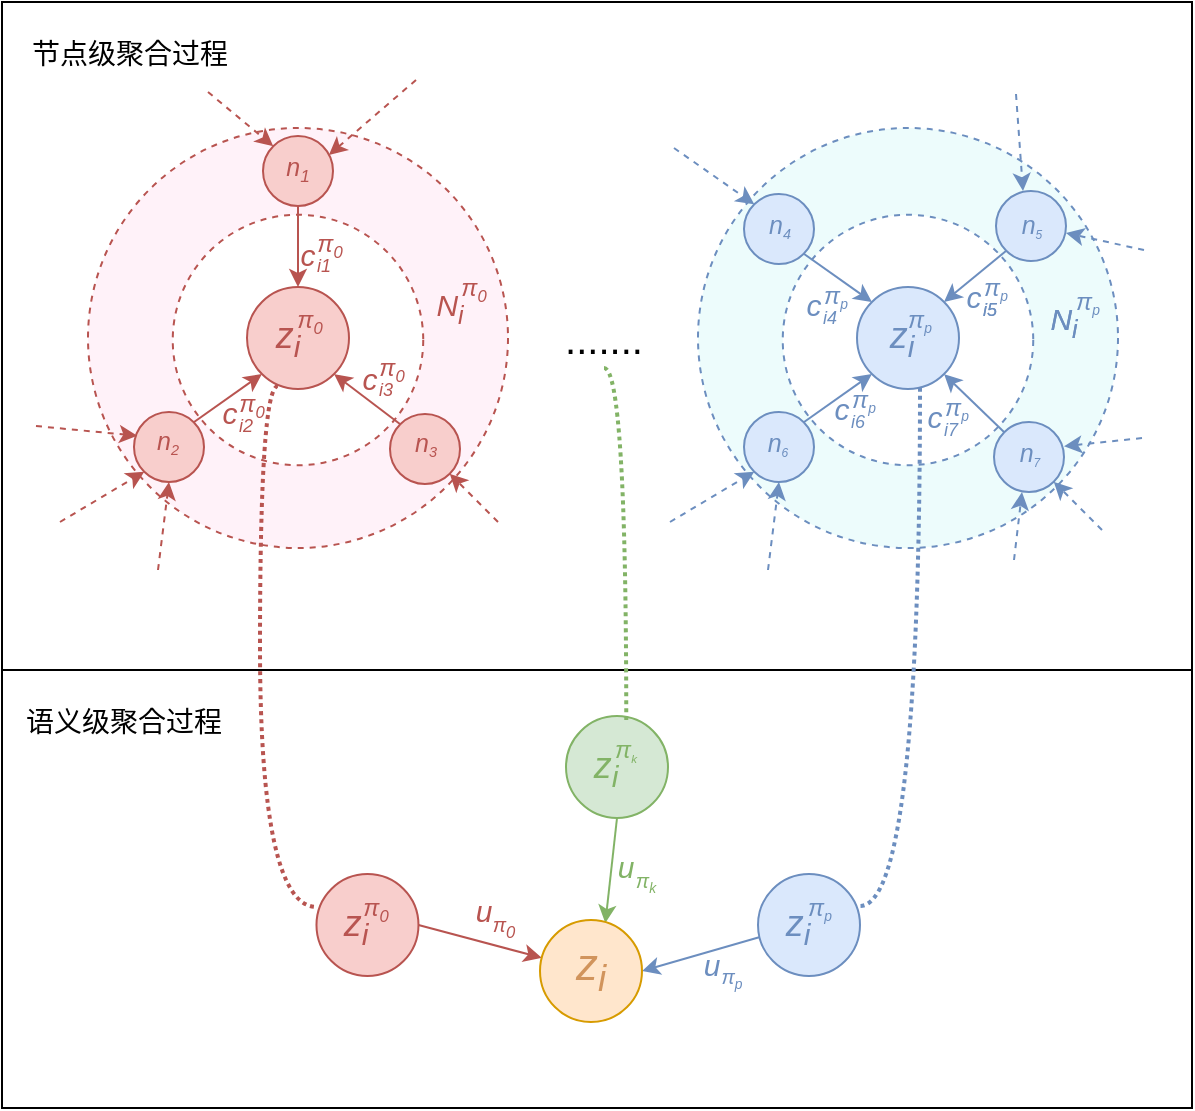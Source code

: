 <mxfile version="24.2.0" type="github">
  <diagram name="第 1 页" id="ZFMwlMnkT6BJbhxD0OrJ">
    <mxGraphModel dx="1607" dy="1170" grid="0" gridSize="10" guides="1" tooltips="1" connect="1" arrows="1" fold="1" page="0" pageScale="1" pageWidth="827" pageHeight="1169" math="0" shadow="0">
      <root>
        <mxCell id="0" />
        <mxCell id="1" parent="0" />
        <mxCell id="v2pT84SNERbI_CuilRTn-110" value="" style="rounded=0;whiteSpace=wrap;html=1;" vertex="1" parent="1">
          <mxGeometry x="-45" y="139" width="595" height="220" as="geometry" />
        </mxCell>
        <mxCell id="v2pT84SNERbI_CuilRTn-108" value="" style="rounded=0;whiteSpace=wrap;html=1;" vertex="1" parent="1">
          <mxGeometry x="-45" y="-194" width="595" height="334" as="geometry" />
        </mxCell>
        <mxCell id="v2pT84SNERbI_CuilRTn-28" value="" style="ellipse;whiteSpace=wrap;html=1;aspect=fixed;strokeColor=#b85450;dashed=1;fillColor=#FFF2F9;" vertex="1" parent="1">
          <mxGeometry x="-2" y="-131" width="210" height="210" as="geometry" />
        </mxCell>
        <mxCell id="v2pT84SNERbI_CuilRTn-29" value="" style="ellipse;whiteSpace=wrap;html=1;aspect=fixed;dashed=1;strokeColor=#B85450;" vertex="1" parent="1">
          <mxGeometry x="40.37" y="-87.62" width="125.25" height="125.25" as="geometry" />
        </mxCell>
        <mxCell id="v2pT84SNERbI_CuilRTn-6" value="" style="ellipse;whiteSpace=wrap;html=1;aspect=fixed;fillColor=#f8cecc;strokeColor=#b85450;" vertex="1" parent="1">
          <mxGeometry x="77.5" y="-51.5" width="51" height="51" as="geometry" />
        </mxCell>
        <mxCell id="v2pT84SNERbI_CuilRTn-4" value="&lt;i style=&quot;font-size: 18px;&quot;&gt;&lt;font color=&quot;#b85450&quot;&gt;z&lt;sub&gt;i&lt;/sub&gt;&lt;/font&gt;&lt;/i&gt;" style="text;html=1;align=center;verticalAlign=middle;whiteSpace=wrap;rounded=0;" vertex="1" parent="1">
          <mxGeometry x="67.5" y="-40" width="60" height="30" as="geometry" />
        </mxCell>
        <mxCell id="v2pT84SNERbI_CuilRTn-5" value="&lt;div style=&quot;text-align: start;&quot;&gt;&lt;span style=&quot;font-family: Arial, sans-serif;&quot;&gt;&lt;i style=&quot;&quot;&gt;&lt;font color=&quot;#b85450&quot;&gt;π&lt;span style=&quot;font-size: 10px;&quot;&gt;&lt;sub style=&quot;&quot;&gt;0&lt;/sub&gt;&lt;/span&gt;&lt;/font&gt;&lt;/i&gt;&lt;/span&gt;&lt;br&gt;&lt;/div&gt;" style="text;html=1;align=center;verticalAlign=middle;whiteSpace=wrap;rounded=0;" vertex="1" parent="1">
          <mxGeometry x="78.5" y="-50" width="60" height="30" as="geometry" />
        </mxCell>
        <mxCell id="v2pT84SNERbI_CuilRTn-24" style="rounded=0;orthogonalLoop=1;jettySize=auto;html=1;exitX=0.5;exitY=1;exitDx=0;exitDy=0;entryX=0.5;entryY=0;entryDx=0;entryDy=0;fillColor=#f8cecc;strokeColor=#b85450;" edge="1" parent="1" source="v2pT84SNERbI_CuilRTn-7" target="v2pT84SNERbI_CuilRTn-6">
          <mxGeometry relative="1" as="geometry" />
        </mxCell>
        <mxCell id="v2pT84SNERbI_CuilRTn-7" value="" style="ellipse;whiteSpace=wrap;html=1;aspect=fixed;fillColor=#f8cecc;strokeColor=#b85450;" vertex="1" parent="1">
          <mxGeometry x="85.5" y="-127" width="35" height="35" as="geometry" />
        </mxCell>
        <mxCell id="v2pT84SNERbI_CuilRTn-25" style="rounded=0;orthogonalLoop=1;jettySize=auto;html=1;exitX=1;exitY=0;exitDx=0;exitDy=0;entryX=0;entryY=1;entryDx=0;entryDy=0;fillColor=#f8cecc;strokeColor=#b85450;" edge="1" parent="1" source="v2pT84SNERbI_CuilRTn-8" target="v2pT84SNERbI_CuilRTn-6">
          <mxGeometry relative="1" as="geometry" />
        </mxCell>
        <mxCell id="v2pT84SNERbI_CuilRTn-8" value="" style="ellipse;whiteSpace=wrap;html=1;aspect=fixed;fillColor=#f8cecc;strokeColor=#b85450;" vertex="1" parent="1">
          <mxGeometry x="21" y="11" width="35" height="35" as="geometry" />
        </mxCell>
        <mxCell id="v2pT84SNERbI_CuilRTn-23" style="rounded=0;orthogonalLoop=1;jettySize=auto;html=1;exitX=0;exitY=0;exitDx=0;exitDy=0;entryX=1;entryY=1;entryDx=0;entryDy=0;fillColor=#f8cecc;strokeColor=#b85450;" edge="1" parent="1" source="v2pT84SNERbI_CuilRTn-9" target="v2pT84SNERbI_CuilRTn-6">
          <mxGeometry relative="1" as="geometry" />
        </mxCell>
        <mxCell id="v2pT84SNERbI_CuilRTn-9" value="" style="ellipse;whiteSpace=wrap;html=1;aspect=fixed;fillColor=#f8cecc;strokeColor=#b85450;" vertex="1" parent="1">
          <mxGeometry x="149" y="12" width="35" height="35" as="geometry" />
        </mxCell>
        <mxCell id="v2pT84SNERbI_CuilRTn-10" value="" style="endArrow=classic;html=1;rounded=0;fillColor=#f8cecc;strokeColor=#b85450;entryX=0;entryY=0;entryDx=0;entryDy=0;dashed=1;exitX=0.89;exitY=1.028;exitDx=0;exitDy=0;exitPerimeter=0;" edge="1" parent="1" source="v2pT84SNERbI_CuilRTn-144" target="v2pT84SNERbI_CuilRTn-7">
          <mxGeometry width="50" height="50" relative="1" as="geometry">
            <mxPoint x="66" y="-167" as="sourcePoint" />
            <mxPoint x="41" y="-199" as="targetPoint" />
          </mxGeometry>
        </mxCell>
        <mxCell id="v2pT84SNERbI_CuilRTn-12" value="" style="endArrow=classic;html=1;rounded=0;fillColor=#f8cecc;strokeColor=#b85450;entryX=0.914;entryY=0.328;entryDx=0;entryDy=0;dashed=1;entryPerimeter=0;" edge="1" parent="1">
          <mxGeometry width="50" height="50" relative="1" as="geometry">
            <mxPoint x="162" y="-155" as="sourcePoint" />
            <mxPoint x="118.49" y="-117.52" as="targetPoint" />
          </mxGeometry>
        </mxCell>
        <mxCell id="v2pT84SNERbI_CuilRTn-13" value="" style="endArrow=classic;html=1;rounded=0;fillColor=#f8cecc;strokeColor=#b85450;entryX=0.047;entryY=0.34;entryDx=0;entryDy=0;dashed=1;entryPerimeter=0;" edge="1" parent="1" target="v2pT84SNERbI_CuilRTn-8">
          <mxGeometry width="50" height="50" relative="1" as="geometry">
            <mxPoint x="-28" y="18" as="sourcePoint" />
            <mxPoint x="-15" y="46" as="targetPoint" />
          </mxGeometry>
        </mxCell>
        <mxCell id="v2pT84SNERbI_CuilRTn-14" value="" style="endArrow=classic;html=1;rounded=0;fillColor=#f8cecc;strokeColor=#b85450;entryX=0;entryY=1;entryDx=0;entryDy=0;dashed=1;" edge="1" parent="1" target="v2pT84SNERbI_CuilRTn-8">
          <mxGeometry width="50" height="50" relative="1" as="geometry">
            <mxPoint x="-16" y="66" as="sourcePoint" />
            <mxPoint x="3" y="103" as="targetPoint" />
          </mxGeometry>
        </mxCell>
        <mxCell id="v2pT84SNERbI_CuilRTn-15" value="" style="endArrow=classic;html=1;rounded=0;fillColor=#f8cecc;strokeColor=#b85450;entryX=0.5;entryY=1;entryDx=0;entryDy=0;dashed=1;" edge="1" parent="1" target="v2pT84SNERbI_CuilRTn-8">
          <mxGeometry width="50" height="50" relative="1" as="geometry">
            <mxPoint x="33" y="90" as="sourcePoint" />
            <mxPoint x="21" y="153" as="targetPoint" />
          </mxGeometry>
        </mxCell>
        <mxCell id="v2pT84SNERbI_CuilRTn-17" value="" style="endArrow=classic;html=1;rounded=0;fillColor=#f8cecc;strokeColor=#b85450;entryX=1;entryY=1;entryDx=0;entryDy=0;dashed=1;" edge="1" parent="1" target="v2pT84SNERbI_CuilRTn-9">
          <mxGeometry width="50" height="50" relative="1" as="geometry">
            <mxPoint x="203" y="66" as="sourcePoint" />
            <mxPoint x="62" y="57" as="targetPoint" />
          </mxGeometry>
        </mxCell>
        <mxCell id="v2pT84SNERbI_CuilRTn-26" value="&lt;span style=&quot;font-size: 15px;&quot;&gt;&lt;i&gt;N&lt;sub&gt;i&lt;/sub&gt;&lt;/i&gt;&lt;/span&gt;" style="text;html=1;align=center;verticalAlign=middle;whiteSpace=wrap;rounded=0;fontColor=#B85450;" vertex="1" parent="1">
          <mxGeometry x="149" y="-55.62" width="60" height="30" as="geometry" />
        </mxCell>
        <mxCell id="v2pT84SNERbI_CuilRTn-27" value="&lt;div style=&quot;text-align: start;&quot;&gt;&lt;span style=&quot;font-family: Arial, sans-serif;&quot;&gt;&lt;i&gt;π&lt;span style=&quot;font-size: 10px;&quot;&gt;&lt;sub&gt;0&lt;/sub&gt;&lt;/span&gt;&lt;/i&gt;&lt;/span&gt;&lt;br&gt;&lt;/div&gt;" style="text;html=1;align=center;verticalAlign=middle;whiteSpace=wrap;rounded=0;fontColor=#B85450;" vertex="1" parent="1">
          <mxGeometry x="161" y="-65.62" width="60" height="30" as="geometry" />
        </mxCell>
        <mxCell id="v2pT84SNERbI_CuilRTn-30" value="&lt;i style=&quot;&quot;&gt;&lt;span style=&quot;font-size: 12.5px;&quot;&gt;n&lt;/span&gt;&lt;span style=&quot;font-size: 10.417px;&quot;&gt;&lt;sub&gt;1&lt;/sub&gt;&lt;/span&gt;&lt;/i&gt;" style="text;html=1;align=center;verticalAlign=middle;whiteSpace=wrap;rounded=0;fontColor=#B85450;" vertex="1" parent="1">
          <mxGeometry x="73" y="-125" width="60" height="30" as="geometry" />
        </mxCell>
        <mxCell id="v2pT84SNERbI_CuilRTn-32" value="&lt;i style=&quot;&quot;&gt;&lt;span style=&quot;font-size: 12.5px;&quot;&gt;n&lt;/span&gt;&lt;span style=&quot;font-size: 8.681px;&quot;&gt;&lt;sub&gt;2&lt;/sub&gt;&lt;/span&gt;&lt;/i&gt;" style="text;html=1;align=center;verticalAlign=middle;whiteSpace=wrap;rounded=0;fontColor=#B85450;" vertex="1" parent="1">
          <mxGeometry x="7.5" y="12" width="60" height="30" as="geometry" />
        </mxCell>
        <mxCell id="v2pT84SNERbI_CuilRTn-33" value="&lt;i style=&quot;&quot;&gt;&lt;span style=&quot;font-size: 12.5px;&quot;&gt;n&lt;/span&gt;&lt;span style=&quot;font-size: 8.681px;&quot;&gt;&lt;sub&gt;3&lt;/sub&gt;&lt;/span&gt;&lt;/i&gt;" style="text;html=1;align=center;verticalAlign=middle;whiteSpace=wrap;rounded=0;fontColor=#B85450;" vertex="1" parent="1">
          <mxGeometry x="136.5" y="13" width="60" height="30" as="geometry" />
        </mxCell>
        <mxCell id="v2pT84SNERbI_CuilRTn-34" value="&lt;span style=&quot;font-size: 15px;&quot;&gt;&lt;i&gt;c&lt;/i&gt;&lt;/span&gt;" style="text;html=1;align=center;verticalAlign=middle;whiteSpace=wrap;rounded=0;fontColor=#B85450;" vertex="1" parent="1">
          <mxGeometry x="77.5" y="-83.5" width="60" height="30" as="geometry" />
        </mxCell>
        <mxCell id="v2pT84SNERbI_CuilRTn-35" value="&lt;div style=&quot;text-align: start;&quot;&gt;&lt;span style=&quot;font-family: Arial, sans-serif;&quot;&gt;&lt;i&gt;π&lt;span style=&quot;font-size: 10px;&quot;&gt;&lt;sub&gt;0&lt;/sub&gt;&lt;/span&gt;&lt;/i&gt;&lt;/span&gt;&lt;br&gt;&lt;/div&gt;" style="text;html=1;align=center;verticalAlign=middle;whiteSpace=wrap;rounded=0;fontColor=#B85450;" vertex="1" parent="1">
          <mxGeometry x="88.5" y="-87.62" width="60" height="30" as="geometry" />
        </mxCell>
        <mxCell id="v2pT84SNERbI_CuilRTn-42" value="&lt;div style=&quot;text-align: start;&quot;&gt;&lt;font size=&quot;1&quot; face=&quot;Arial, sans-serif&quot;&gt;&lt;i style=&quot;font-size: 9px;&quot;&gt;i1&lt;/i&gt;&lt;/font&gt;&lt;/div&gt;" style="text;html=1;align=center;verticalAlign=middle;whiteSpace=wrap;rounded=0;fontColor=#B85450;" vertex="1" parent="1">
          <mxGeometry x="85.5" y="-78" width="60" height="30" as="geometry" />
        </mxCell>
        <mxCell id="v2pT84SNERbI_CuilRTn-43" value="&lt;span style=&quot;font-size: 15px;&quot;&gt;&lt;i&gt;c&lt;/i&gt;&lt;/span&gt;" style="text;html=1;align=center;verticalAlign=middle;whiteSpace=wrap;rounded=0;fontColor=#B85450;" vertex="1" parent="1">
          <mxGeometry x="39.37" y="-3.88" width="60" height="30" as="geometry" />
        </mxCell>
        <mxCell id="v2pT84SNERbI_CuilRTn-44" value="&lt;div style=&quot;text-align: start;&quot;&gt;&lt;span style=&quot;font-family: Arial, sans-serif;&quot;&gt;&lt;i&gt;π&lt;span style=&quot;font-size: 10px;&quot;&gt;&lt;sub&gt;0&lt;/sub&gt;&lt;/span&gt;&lt;/i&gt;&lt;/span&gt;&lt;br&gt;&lt;/div&gt;" style="text;html=1;align=center;verticalAlign=middle;whiteSpace=wrap;rounded=0;fontColor=#B85450;" vertex="1" parent="1">
          <mxGeometry x="50.37" y="-8.0" width="60" height="30" as="geometry" />
        </mxCell>
        <mxCell id="v2pT84SNERbI_CuilRTn-45" value="&lt;div style=&quot;text-align: start;&quot;&gt;&lt;font size=&quot;1&quot; face=&quot;Arial, sans-serif&quot;&gt;&lt;i style=&quot;font-size: 9px;&quot;&gt;i2&lt;/i&gt;&lt;/font&gt;&lt;/div&gt;" style="text;html=1;align=center;verticalAlign=middle;whiteSpace=wrap;rounded=0;fontColor=#B85450;" vertex="1" parent="1">
          <mxGeometry x="47.37" y="1.62" width="60" height="30" as="geometry" />
        </mxCell>
        <mxCell id="v2pT84SNERbI_CuilRTn-46" value="&lt;span style=&quot;font-size: 15px;&quot;&gt;&lt;i&gt;c&lt;/i&gt;&lt;/span&gt;" style="text;html=1;align=center;verticalAlign=middle;whiteSpace=wrap;rounded=0;fontColor=#B85450;" vertex="1" parent="1">
          <mxGeometry x="109.37" y="-21.5" width="60" height="30" as="geometry" />
        </mxCell>
        <mxCell id="v2pT84SNERbI_CuilRTn-47" value="&lt;div style=&quot;text-align: start;&quot;&gt;&lt;span style=&quot;font-family: Arial, sans-serif;&quot;&gt;&lt;i&gt;π&lt;span style=&quot;font-size: 10px;&quot;&gt;&lt;sub&gt;0&lt;/sub&gt;&lt;/span&gt;&lt;/i&gt;&lt;/span&gt;&lt;br&gt;&lt;/div&gt;" style="text;html=1;align=center;verticalAlign=middle;whiteSpace=wrap;rounded=0;fontColor=#B85450;" vertex="1" parent="1">
          <mxGeometry x="120.37" y="-25.62" width="60" height="30" as="geometry" />
        </mxCell>
        <mxCell id="v2pT84SNERbI_CuilRTn-48" value="&lt;div style=&quot;text-align: start;&quot;&gt;&lt;font size=&quot;1&quot; face=&quot;Arial, sans-serif&quot;&gt;&lt;i style=&quot;font-size: 9px;&quot;&gt;i3&lt;/i&gt;&lt;/font&gt;&lt;/div&gt;" style="text;html=1;align=center;verticalAlign=middle;whiteSpace=wrap;rounded=0;fontColor=#B85450;" vertex="1" parent="1">
          <mxGeometry x="117.37" y="-16" width="60" height="30" as="geometry" />
        </mxCell>
        <mxCell id="v2pT84SNERbI_CuilRTn-52" value="" style="ellipse;whiteSpace=wrap;html=1;aspect=fixed;strokeColor=#6C8EBF;dashed=1;fillColor=#EDFCFC;" vertex="1" parent="1">
          <mxGeometry x="303" y="-131" width="210" height="210" as="geometry" />
        </mxCell>
        <mxCell id="v2pT84SNERbI_CuilRTn-53" value="" style="ellipse;whiteSpace=wrap;html=1;aspect=fixed;dashed=1;strokeColor=#6C8EBF;" vertex="1" parent="1">
          <mxGeometry x="345.37" y="-87.62" width="125.25" height="125.25" as="geometry" />
        </mxCell>
        <mxCell id="v2pT84SNERbI_CuilRTn-54" value="" style="ellipse;whiteSpace=wrap;html=1;aspect=fixed;fillColor=#dae8fc;strokeColor=#6c8ebf;" vertex="1" parent="1">
          <mxGeometry x="382.5" y="-51.5" width="51" height="51" as="geometry" />
        </mxCell>
        <mxCell id="v2pT84SNERbI_CuilRTn-55" value="&lt;i style=&quot;font-size: 18px;&quot;&gt;&lt;font color=&quot;#6c8ebf&quot;&gt;z&lt;sub style=&quot;&quot;&gt;i&lt;/sub&gt;&lt;/font&gt;&lt;/i&gt;" style="text;html=1;align=center;verticalAlign=middle;whiteSpace=wrap;rounded=0;" vertex="1" parent="1">
          <mxGeometry x="395.87" y="-40" width="17.5" height="30" as="geometry" />
        </mxCell>
        <mxCell id="v2pT84SNERbI_CuilRTn-56" value="&lt;div style=&quot;text-align: start;&quot;&gt;&lt;span style=&quot;font-family: Arial, sans-serif;&quot;&gt;&lt;i style=&quot;&quot;&gt;&lt;font color=&quot;#6c8ebf&quot;&gt;π&lt;span style=&quot;font-size: 8.333px;&quot;&gt;&lt;sub&gt;p&lt;/sub&gt;&lt;/span&gt;&lt;/font&gt;&lt;/i&gt;&lt;/span&gt;&lt;br&gt;&lt;/div&gt;" style="text;html=1;align=center;verticalAlign=middle;whiteSpace=wrap;rounded=0;" vertex="1" parent="1">
          <mxGeometry x="383.5" y="-50" width="60" height="30" as="geometry" />
        </mxCell>
        <mxCell id="v2pT84SNERbI_CuilRTn-57" style="rounded=0;orthogonalLoop=1;jettySize=auto;html=1;exitX=1;exitY=1;exitDx=0;exitDy=0;entryX=0;entryY=0;entryDx=0;entryDy=0;fillColor=#f8cecc;strokeColor=#6C8EBF;" edge="1" parent="1" source="v2pT84SNERbI_CuilRTn-58" target="v2pT84SNERbI_CuilRTn-54">
          <mxGeometry relative="1" as="geometry" />
        </mxCell>
        <mxCell id="v2pT84SNERbI_CuilRTn-58" value="" style="ellipse;whiteSpace=wrap;html=1;aspect=fixed;fillColor=#dae8fc;strokeColor=#6c8ebf;" vertex="1" parent="1">
          <mxGeometry x="326" y="-98" width="35" height="35" as="geometry" />
        </mxCell>
        <mxCell id="v2pT84SNERbI_CuilRTn-59" style="rounded=0;orthogonalLoop=1;jettySize=auto;html=1;exitX=1;exitY=0;exitDx=0;exitDy=0;entryX=0;entryY=1;entryDx=0;entryDy=0;fillColor=#f8cecc;strokeColor=#6C8EBF;" edge="1" parent="1" source="v2pT84SNERbI_CuilRTn-60" target="v2pT84SNERbI_CuilRTn-54">
          <mxGeometry relative="1" as="geometry" />
        </mxCell>
        <mxCell id="v2pT84SNERbI_CuilRTn-60" value="" style="ellipse;whiteSpace=wrap;html=1;aspect=fixed;fillColor=#dae8fc;strokeColor=#6c8ebf;" vertex="1" parent="1">
          <mxGeometry x="326" y="11.0" width="35" height="35" as="geometry" />
        </mxCell>
        <mxCell id="v2pT84SNERbI_CuilRTn-61" style="rounded=0;orthogonalLoop=1;jettySize=auto;html=1;exitX=0;exitY=0;exitDx=0;exitDy=0;entryX=1;entryY=1;entryDx=0;entryDy=0;fillColor=#f8cecc;strokeColor=#6C8EBF;" edge="1" parent="1" source="v2pT84SNERbI_CuilRTn-62" target="v2pT84SNERbI_CuilRTn-54">
          <mxGeometry relative="1" as="geometry" />
        </mxCell>
        <mxCell id="v2pT84SNERbI_CuilRTn-62" value="" style="ellipse;whiteSpace=wrap;html=1;aspect=fixed;fillColor=#dae8fc;strokeColor=#6c8ebf;" vertex="1" parent="1">
          <mxGeometry x="451" y="16.0" width="35" height="35" as="geometry" />
        </mxCell>
        <mxCell id="v2pT84SNERbI_CuilRTn-63" value="" style="endArrow=classic;html=1;rounded=0;fillColor=#f8cecc;strokeColor=#6C8EBF;entryX=0;entryY=0;entryDx=0;entryDy=0;dashed=1;" edge="1" parent="1" target="v2pT84SNERbI_CuilRTn-58">
          <mxGeometry width="50" height="50" relative="1" as="geometry">
            <mxPoint x="291" y="-121" as="sourcePoint" />
            <mxPoint x="346" y="-199" as="targetPoint" />
          </mxGeometry>
        </mxCell>
        <mxCell id="v2pT84SNERbI_CuilRTn-64" value="" style="endArrow=classic;html=1;rounded=0;fillColor=#f8cecc;strokeColor=#6C8EBF;entryX=0.914;entryY=0.328;entryDx=0;entryDy=0;dashed=1;entryPerimeter=0;" edge="1" parent="1">
          <mxGeometry width="50" height="50" relative="1" as="geometry">
            <mxPoint x="526" y="-70" as="sourcePoint" />
            <mxPoint x="487.0" y="-78.5" as="targetPoint" />
          </mxGeometry>
        </mxCell>
        <mxCell id="v2pT84SNERbI_CuilRTn-66" value="" style="endArrow=classic;html=1;rounded=0;fillColor=#f8cecc;strokeColor=#6C8EBF;entryX=0;entryY=1;entryDx=0;entryDy=0;dashed=1;" edge="1" parent="1" target="v2pT84SNERbI_CuilRTn-60">
          <mxGeometry width="50" height="50" relative="1" as="geometry">
            <mxPoint x="289" y="66" as="sourcePoint" />
            <mxPoint x="308" y="103" as="targetPoint" />
          </mxGeometry>
        </mxCell>
        <mxCell id="v2pT84SNERbI_CuilRTn-67" value="" style="endArrow=classic;html=1;rounded=0;fillColor=#f8cecc;strokeColor=#6C8EBF;entryX=0.5;entryY=1;entryDx=0;entryDy=0;dashed=1;" edge="1" parent="1" target="v2pT84SNERbI_CuilRTn-60">
          <mxGeometry width="50" height="50" relative="1" as="geometry">
            <mxPoint x="338" y="90" as="sourcePoint" />
            <mxPoint x="326" y="153" as="targetPoint" />
          </mxGeometry>
        </mxCell>
        <mxCell id="v2pT84SNERbI_CuilRTn-68" value="" style="endArrow=classic;html=1;rounded=0;fillColor=#f8cecc;strokeColor=#6C8EBF;entryX=1;entryY=1;entryDx=0;entryDy=0;dashed=1;" edge="1" parent="1" target="v2pT84SNERbI_CuilRTn-62">
          <mxGeometry width="50" height="50" relative="1" as="geometry">
            <mxPoint x="505" y="70" as="sourcePoint" />
            <mxPoint x="364" y="61" as="targetPoint" />
          </mxGeometry>
        </mxCell>
        <mxCell id="v2pT84SNERbI_CuilRTn-69" value="&lt;span style=&quot;font-size: 15px;&quot;&gt;&lt;i&gt;N&lt;sub&gt;i&lt;/sub&gt;&lt;/i&gt;&lt;/span&gt;" style="text;html=1;align=center;verticalAlign=middle;whiteSpace=wrap;rounded=0;fontColor=#6C8EBF;" vertex="1" parent="1">
          <mxGeometry x="456" y="-48.62" width="60" height="30" as="geometry" />
        </mxCell>
        <mxCell id="v2pT84SNERbI_CuilRTn-70" value="&lt;div style=&quot;text-align: start;&quot;&gt;&lt;span style=&quot;font-family: Arial, sans-serif;&quot;&gt;&lt;i&gt;&lt;font color=&quot;#6c8ebf&quot;&gt;π&lt;span style=&quot;font-size: 8.333px;&quot;&gt;&lt;sub&gt;p&lt;/sub&gt;&lt;/span&gt;&lt;/font&gt;&lt;/i&gt;&lt;/span&gt;&lt;br&gt;&lt;/div&gt;" style="text;html=1;align=center;verticalAlign=middle;whiteSpace=wrap;rounded=0;fontColor=#B85450;" vertex="1" parent="1">
          <mxGeometry x="468" y="-58.62" width="60" height="30" as="geometry" />
        </mxCell>
        <mxCell id="v2pT84SNERbI_CuilRTn-71" value="&lt;i style=&quot;&quot;&gt;&lt;font color=&quot;#6c8ebf&quot;&gt;&lt;span style=&quot;font-size: 12.5px;&quot;&gt;n&lt;/span&gt;&lt;span style=&quot;font-size: 8.681px;&quot;&gt;&lt;sub&gt;4&lt;/sub&gt;&lt;/span&gt;&lt;/font&gt;&lt;/i&gt;" style="text;html=1;align=center;verticalAlign=middle;whiteSpace=wrap;rounded=0;fontColor=#B85450;" vertex="1" parent="1">
          <mxGeometry x="313.5" y="-96" width="60" height="30" as="geometry" />
        </mxCell>
        <mxCell id="v2pT84SNERbI_CuilRTn-72" value="&lt;i style=&quot;&quot;&gt;&lt;font color=&quot;#6c8ebf&quot;&gt;&lt;span style=&quot;font-size: 12.5px;&quot;&gt;n&lt;/span&gt;&lt;span style=&quot;font-size: 7.234px;&quot;&gt;&lt;sub&gt;6&lt;/sub&gt;&lt;/span&gt;&lt;/font&gt;&lt;/i&gt;" style="text;html=1;align=center;verticalAlign=middle;whiteSpace=wrap;rounded=0;fontColor=#B85450;" vertex="1" parent="1">
          <mxGeometry x="312.5" y="12.0" width="60" height="30" as="geometry" />
        </mxCell>
        <mxCell id="v2pT84SNERbI_CuilRTn-73" value="&lt;i style=&quot;&quot;&gt;&lt;font color=&quot;#6c8ebf&quot;&gt;&lt;span style=&quot;font-size: 12.5px;&quot;&gt;n&lt;/span&gt;&lt;span style=&quot;font-size: 7.234px;&quot;&gt;&lt;sub&gt;7&lt;/sub&gt;&lt;/span&gt;&lt;/font&gt;&lt;/i&gt;" style="text;html=1;align=center;verticalAlign=middle;whiteSpace=wrap;rounded=0;fontColor=#B85450;" vertex="1" parent="1">
          <mxGeometry x="438.5" y="17.0" width="60" height="30" as="geometry" />
        </mxCell>
        <mxCell id="v2pT84SNERbI_CuilRTn-84" style="rounded=0;orthogonalLoop=1;jettySize=auto;html=1;exitX=0;exitY=1;exitDx=0;exitDy=0;entryX=1;entryY=0;entryDx=0;entryDy=0;fillColor=#f8cecc;strokeColor=#6C8EBF;" edge="1" parent="1" source="v2pT84SNERbI_CuilRTn-85" target="v2pT84SNERbI_CuilRTn-54">
          <mxGeometry relative="1" as="geometry">
            <mxPoint x="518" y="-41.5" as="targetPoint" />
          </mxGeometry>
        </mxCell>
        <mxCell id="v2pT84SNERbI_CuilRTn-85" value="" style="ellipse;whiteSpace=wrap;html=1;aspect=fixed;fillColor=#dae8fc;strokeColor=#6c8ebf;" vertex="1" parent="1">
          <mxGeometry x="452" y="-99.5" width="35" height="35" as="geometry" />
        </mxCell>
        <mxCell id="v2pT84SNERbI_CuilRTn-87" value="&lt;i style=&quot;&quot;&gt;&lt;font color=&quot;#6c8ebf&quot;&gt;&lt;span style=&quot;font-size: 12.5px;&quot;&gt;n&lt;/span&gt;&lt;span style=&quot;font-size: 7.234px;&quot;&gt;&lt;sub&gt;5&lt;/sub&gt;&lt;/span&gt;&lt;/font&gt;&lt;/i&gt;" style="text;html=1;align=center;verticalAlign=middle;whiteSpace=wrap;rounded=0;fontColor=#B85450;" vertex="1" parent="1">
          <mxGeometry x="439.5" y="-97.5" width="60" height="30" as="geometry" />
        </mxCell>
        <mxCell id="v2pT84SNERbI_CuilRTn-92" value="" style="endArrow=classic;html=1;rounded=0;fillColor=#f8cecc;strokeColor=#6C8EBF;entryX=0.914;entryY=0.328;entryDx=0;entryDy=0;dashed=1;entryPerimeter=0;" edge="1" parent="1">
          <mxGeometry width="50" height="50" relative="1" as="geometry">
            <mxPoint x="462" y="-148" as="sourcePoint" />
            <mxPoint x="465.5" y="-99.5" as="targetPoint" />
          </mxGeometry>
        </mxCell>
        <mxCell id="v2pT84SNERbI_CuilRTn-93" value="" style="endArrow=classic;html=1;rounded=0;fillColor=#f8cecc;strokeColor=#6C8EBF;entryX=0.914;entryY=0.328;entryDx=0;entryDy=0;dashed=1;entryPerimeter=0;" edge="1" parent="1">
          <mxGeometry width="50" height="50" relative="1" as="geometry">
            <mxPoint x="525" y="24" as="sourcePoint" />
            <mxPoint x="486.0" y="28.13" as="targetPoint" />
          </mxGeometry>
        </mxCell>
        <mxCell id="v2pT84SNERbI_CuilRTn-94" value="" style="endArrow=classic;html=1;rounded=0;fillColor=#f8cecc;strokeColor=#6C8EBF;entryX=0.914;entryY=0.328;entryDx=0;entryDy=0;dashed=1;entryPerimeter=0;" edge="1" parent="1">
          <mxGeometry width="50" height="50" relative="1" as="geometry">
            <mxPoint x="461" y="85" as="sourcePoint" />
            <mxPoint x="465.0" y="51.0" as="targetPoint" />
          </mxGeometry>
        </mxCell>
        <mxCell id="v2pT84SNERbI_CuilRTn-49" value="&lt;span style=&quot;font-size: 15px;&quot;&gt;&lt;i&gt;&lt;font color=&quot;#6c8ebf&quot;&gt;c&lt;/font&gt;&lt;/i&gt;&lt;/span&gt;" style="text;html=1;align=center;verticalAlign=middle;whiteSpace=wrap;rounded=0;fontColor=#B85450;" vertex="1" parent="1">
          <mxGeometry x="331" y="-58" width="60" height="30" as="geometry" />
        </mxCell>
        <mxCell id="v2pT84SNERbI_CuilRTn-50" value="&lt;div style=&quot;text-align: start;&quot;&gt;&lt;span style=&quot;font-family: Arial, sans-serif;&quot;&gt;&lt;i&gt;&lt;font color=&quot;#6c8ebf&quot;&gt;π&lt;span style=&quot;font-size: 8.333px;&quot;&gt;&lt;sub&gt;p&lt;/sub&gt;&lt;/span&gt;&lt;/font&gt;&lt;/i&gt;&lt;/span&gt;&lt;br&gt;&lt;/div&gt;" style="text;html=1;align=center;verticalAlign=middle;whiteSpace=wrap;rounded=0;fontColor=#B85450;" vertex="1" parent="1">
          <mxGeometry x="342" y="-62.12" width="60" height="30" as="geometry" />
        </mxCell>
        <mxCell id="v2pT84SNERbI_CuilRTn-51" value="&lt;div style=&quot;text-align: start;&quot;&gt;&lt;font color=&quot;#6c8ebf&quot; size=&quot;1&quot; face=&quot;Arial, sans-serif&quot;&gt;&lt;i style=&quot;font-size: 9px;&quot;&gt;i4&lt;/i&gt;&lt;/font&gt;&lt;/div&gt;" style="text;html=1;align=center;verticalAlign=middle;whiteSpace=wrap;rounded=0;fontColor=#B85450;" vertex="1" parent="1">
          <mxGeometry x="339" y="-52.5" width="60" height="30" as="geometry" />
        </mxCell>
        <mxCell id="v2pT84SNERbI_CuilRTn-95" value="&lt;span style=&quot;font-size: 15px;&quot;&gt;&lt;i&gt;&lt;font color=&quot;#6c8ebf&quot;&gt;c&lt;/font&gt;&lt;/i&gt;&lt;/span&gt;" style="text;html=1;align=center;verticalAlign=middle;whiteSpace=wrap;rounded=0;fontColor=#B85450;" vertex="1" parent="1">
          <mxGeometry x="411" y="-61.88" width="60" height="30" as="geometry" />
        </mxCell>
        <mxCell id="v2pT84SNERbI_CuilRTn-96" value="&lt;div style=&quot;text-align: start;&quot;&gt;&lt;span style=&quot;font-family: Arial, sans-serif;&quot;&gt;&lt;i&gt;&lt;font color=&quot;#6c8ebf&quot;&gt;π&lt;span style=&quot;font-size: 8.333px;&quot;&gt;&lt;sub&gt;p&lt;/sub&gt;&lt;/span&gt;&lt;/font&gt;&lt;/i&gt;&lt;/span&gt;&lt;br&gt;&lt;/div&gt;" style="text;html=1;align=center;verticalAlign=middle;whiteSpace=wrap;rounded=0;fontColor=#B85450;" vertex="1" parent="1">
          <mxGeometry x="422" y="-66" width="60" height="30" as="geometry" />
        </mxCell>
        <mxCell id="v2pT84SNERbI_CuilRTn-97" value="&lt;div style=&quot;text-align: start;&quot;&gt;&lt;font color=&quot;#6c8ebf&quot; size=&quot;1&quot; face=&quot;Arial, sans-serif&quot;&gt;&lt;i style=&quot;font-size: 9px;&quot;&gt;i5&lt;/i&gt;&lt;/font&gt;&lt;span style=&quot;color: rgba(0, 0, 0, 0); font-family: monospace; font-size: 0px; text-wrap: nowrap; background-color: initial;&quot;&gt;%3CmxGraphModel%3E%3Croot%3E%3CmxCell%20id%3D%220%22%2F%3E%3CmxCell%20id%3D%221%22%20parent%3D%220%22%2F%3E%3CmxCell%20id%3D%222%22%20value%3D%22%26lt%3Bspan%20style%3D%26quot%3Bfont-size%3A%2015px%3B%26quot%3B%26gt%3B%26lt%3Bi%26gt%3B%26lt%3Bfont%20color%3D%26quot%3B%236c8ebf%26quot%3B%26gt%3Bc%26lt%3B%2Ffont%26gt%3B%26lt%3B%2Fi%26gt%3B%26lt%3B%2Fspan%26gt%3B%22%20style%3D%22text%3Bhtml%3D1%3Balign%3Dcenter%3BverticalAlign%3Dmiddle%3BwhiteSpace%3Dwrap%3Brounded%3D0%3BfontColor%3D%23B85450%3B%22%20vertex%3D%221%22%20parent%3D%221%22%3E%3CmxGeometry%20x%3D%22-168%22%20y%3D%22-151.88%22%20width%3D%2260%22%20height%3D%2230%22%20as%3D%22geometry%22%2F%3E%3C%2FmxCell%3E%3CmxCell%20id%3D%223%22%20value%3D%22%26lt%3Bdiv%20style%3D%26quot%3Btext-align%3A%20start%3B%26quot%3B%26gt%3B%26lt%3Bspan%20style%3D%26quot%3Bfont-family%3A%20Arial%2C%20sans-serif%3B%26quot%3B%26gt%3B%26lt%3Bi%26gt%3B%26lt%3Bfont%20color%3D%26quot%3B%236c8ebf%26quot%3B%26gt%3B%CF%80%26lt%3Bspan%20style%3D%26quot%3Bfont-size%3A%208.333px%3B%26quot%3B%26gt%3B%26lt%3Bsub%26gt%3Bp%26lt%3B%2Fsub%26gt%3B%26lt%3B%2Fspan%26gt%3B%26lt%3B%2Ffont%26gt%3B%26lt%3B%2Fi%26gt%3B%26lt%3B%2Fspan%26gt%3B%26lt%3Bbr%26gt%3B%26lt%3B%2Fdiv%26gt%3B%22%20style%3D%22text%3Bhtml%3D1%3Balign%3Dcenter%3BverticalAlign%3Dmiddle%3BwhiteSpace%3Dwrap%3Brounded%3D0%3BfontColor%3D%23B85450%3B%22%20vertex%3D%221%22%20parent%3D%221%22%3E%3CmxGeometry%20x%3D%22-157%22%20y%3D%22-156%22%20width%3D%2260%22%20height%3D%2230%22%20as%3D%22geometry%22%2F%3E%3C%2FmxCell%3E%3CmxCell%20id%3D%224%22%20value%3D%22%26lt%3Bdiv%20style%3D%26quot%3Btext-align%3A%20start%3B%26quot%3B%26gt%3B%26lt%3Bfont%20color%3D%26quot%3B%236c8ebf%26quot%3B%20size%3D%26quot%3B1%26quot%3B%20face%3D%26quot%3BArial%2C%20sans-serif%26quot%3B%26gt%3B%26lt%3Bi%20style%3D%26quot%3Bfont-size%3A%209px%3B%26quot%3B%26gt%3Bi4%26lt%3B%2Fi%26gt%3B%26lt%3B%2Ffont%26gt%3B%26lt%3B%2Fdiv%26gt%3B%22%20style%3D%22text%3Bhtml%3D1%3Balign%3Dcenter%3BverticalAlign%3Dmiddle%3BwhiteSpace%3Dwrap%3Brounded%3D0%3BfontColor%3D%23B85450%3B%22%20vertex%3D%221%22%20parent%3D%221%22%3E%3CmxGeometry%20x%3D%22-160%22%20y%3D%22-146.38%22%20width%3D%2260%22%20height%3D%2230%22%20as%3D%22geometry%22%2F%3E%3C%2FmxCell%3E%3C%2Froot%3E%3C%2FmxGraphModel%3E&lt;/span&gt;&lt;/div&gt;" style="text;html=1;align=center;verticalAlign=middle;whiteSpace=wrap;rounded=0;fontColor=#B85450;" vertex="1" parent="1">
          <mxGeometry x="419" y="-56.38" width="60" height="30" as="geometry" />
        </mxCell>
        <mxCell id="v2pT84SNERbI_CuilRTn-98" value="&lt;span style=&quot;font-size: 15px;&quot;&gt;&lt;i&gt;&lt;font color=&quot;#6c8ebf&quot;&gt;c&lt;/font&gt;&lt;/i&gt;&lt;/span&gt;" style="text;html=1;align=center;verticalAlign=middle;whiteSpace=wrap;rounded=0;fontColor=#B85450;" vertex="1" parent="1">
          <mxGeometry x="345.37" y="-5.88" width="60" height="30" as="geometry" />
        </mxCell>
        <mxCell id="v2pT84SNERbI_CuilRTn-99" value="&lt;div style=&quot;text-align: start;&quot;&gt;&lt;span style=&quot;font-family: Arial, sans-serif;&quot;&gt;&lt;i&gt;&lt;font color=&quot;#6c8ebf&quot;&gt;π&lt;span style=&quot;font-size: 8.333px;&quot;&gt;&lt;sub&gt;p&lt;/sub&gt;&lt;/span&gt;&lt;/font&gt;&lt;/i&gt;&lt;/span&gt;&lt;br&gt;&lt;/div&gt;" style="text;html=1;align=center;verticalAlign=middle;whiteSpace=wrap;rounded=0;fontColor=#B85450;" vertex="1" parent="1">
          <mxGeometry x="356.37" y="-10.0" width="60" height="30" as="geometry" />
        </mxCell>
        <mxCell id="v2pT84SNERbI_CuilRTn-100" value="&lt;div style=&quot;text-align: start;&quot;&gt;&lt;font color=&quot;#6c8ebf&quot; size=&quot;1&quot; face=&quot;Arial, sans-serif&quot;&gt;&lt;i style=&quot;font-size: 9px;&quot;&gt;i6&lt;/i&gt;&lt;/font&gt;&lt;/div&gt;" style="text;html=1;align=center;verticalAlign=middle;whiteSpace=wrap;rounded=0;fontColor=#B85450;" vertex="1" parent="1">
          <mxGeometry x="353.37" y="-0.38" width="60" height="30" as="geometry" />
        </mxCell>
        <mxCell id="v2pT84SNERbI_CuilRTn-101" value="&lt;span style=&quot;font-size: 15px;&quot;&gt;&lt;i&gt;&lt;font color=&quot;#6c8ebf&quot;&gt;c&lt;/font&gt;&lt;/i&gt;&lt;/span&gt;" style="text;html=1;align=center;verticalAlign=middle;whiteSpace=wrap;rounded=0;fontColor=#B85450;" vertex="1" parent="1">
          <mxGeometry x="410" y="-1.76" width="23" height="30" as="geometry" />
        </mxCell>
        <mxCell id="v2pT84SNERbI_CuilRTn-102" value="&lt;div style=&quot;text-align: start;&quot;&gt;&lt;span style=&quot;font-family: Arial, sans-serif;&quot;&gt;&lt;i&gt;&lt;font color=&quot;#6c8ebf&quot;&gt;π&lt;span style=&quot;font-size: 8.333px;&quot;&gt;&lt;sub&gt;p&lt;/sub&gt;&lt;/span&gt;&lt;/font&gt;&lt;/i&gt;&lt;/span&gt;&lt;br&gt;&lt;/div&gt;" style="text;html=1;align=center;verticalAlign=middle;whiteSpace=wrap;rounded=0;fontColor=#B85450;" vertex="1" parent="1">
          <mxGeometry x="420.37" y="-5.88" width="25" height="30" as="geometry" />
        </mxCell>
        <mxCell id="v2pT84SNERbI_CuilRTn-103" value="&lt;div style=&quot;text-align: start;&quot;&gt;&lt;font color=&quot;#6c8ebf&quot; size=&quot;1&quot; face=&quot;Arial, sans-serif&quot;&gt;&lt;i style=&quot;font-size: 9px;&quot;&gt;i7&lt;/i&gt;&lt;/font&gt;&lt;/div&gt;" style="text;html=1;align=center;verticalAlign=middle;whiteSpace=wrap;rounded=0;fontColor=#B85450;" vertex="1" parent="1">
          <mxGeometry x="413.37" y="4.38" width="33" height="30" as="geometry" />
        </mxCell>
        <mxCell id="v2pT84SNERbI_CuilRTn-104" value="......." style="text;html=1;align=center;verticalAlign=middle;whiteSpace=wrap;rounded=0;fontSize=20;" vertex="1" parent="1">
          <mxGeometry x="226" y="-41" width="60" height="30" as="geometry" />
        </mxCell>
        <mxCell id="v2pT84SNERbI_CuilRTn-129" style="rounded=0;orthogonalLoop=1;jettySize=auto;html=1;exitX=1;exitY=0.5;exitDx=0;exitDy=0;fontColor=#F19C99;strokeColor=#B85450;" edge="1" parent="1" source="v2pT84SNERbI_CuilRTn-105" target="v2pT84SNERbI_CuilRTn-123">
          <mxGeometry relative="1" as="geometry" />
        </mxCell>
        <mxCell id="v2pT84SNERbI_CuilRTn-105" value="" style="ellipse;whiteSpace=wrap;html=1;aspect=fixed;fillColor=#f8cecc;strokeColor=#b85450;" vertex="1" parent="1">
          <mxGeometry x="112.24" y="242" width="51" height="51" as="geometry" />
        </mxCell>
        <mxCell id="v2pT84SNERbI_CuilRTn-106" value="&lt;i style=&quot;font-size: 18px;&quot;&gt;&lt;font color=&quot;#b85450&quot;&gt;z&lt;sub&gt;i&lt;/sub&gt;&lt;/font&gt;&lt;/i&gt;" style="text;html=1;align=center;verticalAlign=middle;whiteSpace=wrap;rounded=0;" vertex="1" parent="1">
          <mxGeometry x="102.24" y="253.5" width="60" height="30" as="geometry" />
        </mxCell>
        <mxCell id="v2pT84SNERbI_CuilRTn-107" value="&lt;div style=&quot;text-align: start;&quot;&gt;&lt;span style=&quot;font-family: Arial, sans-serif;&quot;&gt;&lt;i style=&quot;&quot;&gt;&lt;font color=&quot;#b85450&quot;&gt;π&lt;span style=&quot;font-size: 10px;&quot;&gt;&lt;sub style=&quot;&quot;&gt;0&lt;/sub&gt;&lt;/span&gt;&lt;/font&gt;&lt;/i&gt;&lt;/span&gt;&lt;br&gt;&lt;/div&gt;" style="text;html=1;align=center;verticalAlign=middle;whiteSpace=wrap;rounded=0;" vertex="1" parent="1">
          <mxGeometry x="112.37" y="244" width="60" height="30" as="geometry" />
        </mxCell>
        <mxCell id="v2pT84SNERbI_CuilRTn-114" value="&lt;span style=&quot;font-size: 15px;&quot;&gt;&lt;i&gt;N&lt;sub&gt;i&lt;/sub&gt;&lt;/i&gt;&lt;/span&gt;" style="text;html=1;align=center;verticalAlign=middle;whiteSpace=wrap;rounded=0;fontColor=#6C8EBF;" vertex="1" parent="1">
          <mxGeometry x="456" y="-48.62" width="60" height="30" as="geometry" />
        </mxCell>
        <mxCell id="v2pT84SNERbI_CuilRTn-115" value="&lt;div style=&quot;text-align: start;&quot;&gt;&lt;font color=&quot;#6c8ebf&quot; size=&quot;1&quot; face=&quot;Arial, sans-serif&quot;&gt;&lt;i style=&quot;font-size: 9px;&quot;&gt;i5&lt;/i&gt;&lt;/font&gt;&lt;span style=&quot;color: rgba(0, 0, 0, 0); font-family: monospace; font-size: 0px; text-wrap: nowrap; background-color: initial;&quot;&gt;%3CmxGraphModel%3E%3Croot%3E%3CmxCell%20id%3D%220%22%2F%3E%3CmxCell%20id%3D%221%22%20parent%3D%220%22%2F%3E%3CmxCell%20id%3D%222%22%20value%3D%22%26lt%3Bspan%20style%3D%26quot%3Bfont-size%3A%2015px%3B%26quot%3B%26gt%3B%26lt%3Bi%26gt%3B%26lt%3Bfont%20color%3D%26quot%3B%236c8ebf%26quot%3B%26gt%3Bc%26lt%3B%2Ffont%26gt%3B%26lt%3B%2Fi%26gt%3B%26lt%3B%2Fspan%26gt%3B%22%20style%3D%22text%3Bhtml%3D1%3Balign%3Dcenter%3BverticalAlign%3Dmiddle%3BwhiteSpace%3Dwrap%3Brounded%3D0%3BfontColor%3D%23B85450%3B%22%20vertex%3D%221%22%20parent%3D%221%22%3E%3CmxGeometry%20x%3D%22-168%22%20y%3D%22-151.88%22%20width%3D%2260%22%20height%3D%2230%22%20as%3D%22geometry%22%2F%3E%3C%2FmxCell%3E%3CmxCell%20id%3D%223%22%20value%3D%22%26lt%3Bdiv%20style%3D%26quot%3Btext-align%3A%20start%3B%26quot%3B%26gt%3B%26lt%3Bspan%20style%3D%26quot%3Bfont-family%3A%20Arial%2C%20sans-serif%3B%26quot%3B%26gt%3B%26lt%3Bi%26gt%3B%26lt%3Bfont%20color%3D%26quot%3B%236c8ebf%26quot%3B%26gt%3B%CF%80%26lt%3Bspan%20style%3D%26quot%3Bfont-size%3A%208.333px%3B%26quot%3B%26gt%3B%26lt%3Bsub%26gt%3Bp%26lt%3B%2Fsub%26gt%3B%26lt%3B%2Fspan%26gt%3B%26lt%3B%2Ffont%26gt%3B%26lt%3B%2Fi%26gt%3B%26lt%3B%2Fspan%26gt%3B%26lt%3Bbr%26gt%3B%26lt%3B%2Fdiv%26gt%3B%22%20style%3D%22text%3Bhtml%3D1%3Balign%3Dcenter%3BverticalAlign%3Dmiddle%3BwhiteSpace%3Dwrap%3Brounded%3D0%3BfontColor%3D%23B85450%3B%22%20vertex%3D%221%22%20parent%3D%221%22%3E%3CmxGeometry%20x%3D%22-157%22%20y%3D%22-156%22%20width%3D%2260%22%20height%3D%2230%22%20as%3D%22geometry%22%2F%3E%3C%2FmxCell%3E%3CmxCell%20id%3D%224%22%20value%3D%22%26lt%3Bdiv%20style%3D%26quot%3Btext-align%3A%20start%3B%26quot%3B%26gt%3B%26lt%3Bfont%20color%3D%26quot%3B%236c8ebf%26quot%3B%20size%3D%26quot%3B1%26quot%3B%20face%3D%26quot%3BArial%2C%20sans-serif%26quot%3B%26gt%3B%26lt%3Bi%20style%3D%26quot%3Bfont-size%3A%209px%3B%26quot%3B%26gt%3Bi4%26lt%3B%2Fi%26gt%3B%26lt%3B%2Ffont%26gt%3B%26lt%3B%2Fdiv%26gt%3B%22%20style%3D%22text%3Bhtml%3D1%3Balign%3Dcenter%3BverticalAlign%3Dmiddle%3BwhiteSpace%3Dwrap%3Brounded%3D0%3BfontColor%3D%23B85450%3B%22%20vertex%3D%221%22%20parent%3D%221%22%3E%3CmxGeometry%20x%3D%22-160%22%20y%3D%22-146.38%22%20width%3D%2260%22%20height%3D%2230%22%20as%3D%22geometry%22%2F%3E%3C%2FmxCell%3E%3C%2Froot%3E%3C%2FmxGraphModel%3E&lt;/span&gt;&lt;/div&gt;" style="text;html=1;align=center;verticalAlign=middle;whiteSpace=wrap;rounded=0;fontColor=#B85450;" vertex="1" parent="1">
          <mxGeometry x="419" y="-56.38" width="60" height="30" as="geometry" />
        </mxCell>
        <mxCell id="v2pT84SNERbI_CuilRTn-131" style="rounded=0;orthogonalLoop=1;jettySize=auto;html=1;exitX=0;exitY=1;exitDx=0;exitDy=0;entryX=1;entryY=0.5;entryDx=0;entryDy=0;strokeColor=#6C8EBF;" edge="1" parent="1" source="v2pT84SNERbI_CuilRTn-118" target="v2pT84SNERbI_CuilRTn-123">
          <mxGeometry relative="1" as="geometry" />
        </mxCell>
        <mxCell id="v2pT84SNERbI_CuilRTn-116" value="" style="ellipse;whiteSpace=wrap;html=1;aspect=fixed;fillColor=#dae8fc;strokeColor=#6c8ebf;" vertex="1" parent="1">
          <mxGeometry x="333" y="242" width="51" height="51" as="geometry" />
        </mxCell>
        <mxCell id="v2pT84SNERbI_CuilRTn-117" value="&lt;i style=&quot;font-size: 18px;&quot;&gt;&lt;font color=&quot;#6c8ebf&quot;&gt;z&lt;sub style=&quot;&quot;&gt;i&lt;/sub&gt;&lt;/font&gt;&lt;/i&gt;" style="text;html=1;align=center;verticalAlign=middle;whiteSpace=wrap;rounded=0;" vertex="1" parent="1">
          <mxGeometry x="323" y="253.5" width="60" height="30" as="geometry" />
        </mxCell>
        <mxCell id="v2pT84SNERbI_CuilRTn-118" value="&lt;div style=&quot;text-align: start;&quot;&gt;&lt;span style=&quot;font-family: Arial, sans-serif;&quot;&gt;&lt;i style=&quot;&quot;&gt;&lt;font color=&quot;#6c8ebf&quot;&gt;π&lt;span style=&quot;font-size: 8.333px;&quot;&gt;&lt;sub&gt;p&lt;/sub&gt;&lt;/span&gt;&lt;/font&gt;&lt;/i&gt;&lt;/span&gt;&lt;br&gt;&lt;/div&gt;" style="text;html=1;align=center;verticalAlign=middle;whiteSpace=wrap;rounded=0;" vertex="1" parent="1">
          <mxGeometry x="334" y="243.5" width="60" height="30" as="geometry" />
        </mxCell>
        <mxCell id="v2pT84SNERbI_CuilRTn-126" style="rounded=0;orthogonalLoop=1;jettySize=auto;html=1;exitX=0.5;exitY=1;exitDx=0;exitDy=0;strokeColor=#82B366;" edge="1" parent="1" source="v2pT84SNERbI_CuilRTn-119">
          <mxGeometry relative="1" as="geometry">
            <mxPoint x="256.667" y="266.5" as="targetPoint" />
          </mxGeometry>
        </mxCell>
        <mxCell id="v2pT84SNERbI_CuilRTn-119" value="" style="ellipse;whiteSpace=wrap;html=1;aspect=fixed;fillColor=#d5e8d4;strokeColor=#82b366;" vertex="1" parent="1">
          <mxGeometry x="237" y="163" width="51" height="51" as="geometry" />
        </mxCell>
        <mxCell id="v2pT84SNERbI_CuilRTn-120" value="&lt;i style=&quot;font-size: 18px;&quot;&gt;&lt;font color=&quot;#82b366&quot;&gt;z&lt;sub style=&quot;&quot;&gt;i&lt;/sub&gt;&lt;/font&gt;&lt;/i&gt;" style="text;html=1;align=center;verticalAlign=middle;whiteSpace=wrap;rounded=0;" vertex="1" parent="1">
          <mxGeometry x="227" y="174.5" width="60" height="30" as="geometry" />
        </mxCell>
        <mxCell id="v2pT84SNERbI_CuilRTn-121" value="&lt;div style=&quot;text-align: start;&quot;&gt;&lt;span style=&quot;font-family: Arial, sans-serif;&quot;&gt;&lt;i style=&quot;&quot;&gt;&lt;font color=&quot;#82b366&quot;&gt;π&lt;span style=&quot;font-size: 6.944px;&quot;&gt;&lt;sub&gt;k&lt;/sub&gt;&lt;/span&gt;&lt;/font&gt;&lt;/i&gt;&lt;/span&gt;&lt;br&gt;&lt;/div&gt;" style="text;html=1;align=center;verticalAlign=middle;whiteSpace=wrap;rounded=0;" vertex="1" parent="1">
          <mxGeometry x="237.13" y="165" width="60" height="30" as="geometry" />
        </mxCell>
        <mxCell id="v2pT84SNERbI_CuilRTn-122" value="" style="endArrow=none;html=1;rounded=0;exitX=0.5;exitY=1;exitDx=0;exitDy=0;entryX=0.5;entryY=0;entryDx=0;entryDy=0;endFill=0;dashed=1;strokeWidth=2;edgeStyle=orthogonalEdgeStyle;curved=1;strokeColor=#82B366;dashPattern=1 1;" edge="1" parent="1" source="v2pT84SNERbI_CuilRTn-104" target="v2pT84SNERbI_CuilRTn-121">
          <mxGeometry width="50" height="50" relative="1" as="geometry">
            <mxPoint x="240" y="110" as="sourcePoint" />
            <mxPoint x="290" y="60" as="targetPoint" />
            <Array as="points">
              <mxPoint x="267" y="-11" />
            </Array>
          </mxGeometry>
        </mxCell>
        <mxCell id="v2pT84SNERbI_CuilRTn-123" value="" style="ellipse;whiteSpace=wrap;html=1;aspect=fixed;fillColor=#ffe6cc;strokeColor=#d79b00;" vertex="1" parent="1">
          <mxGeometry x="224" y="265" width="51" height="51" as="geometry" />
        </mxCell>
        <mxCell id="v2pT84SNERbI_CuilRTn-124" value="&lt;i style=&quot;font-size: 22px;&quot;&gt;&lt;font style=&quot;font-size: 22px;&quot; color=&quot;#d1945c&quot;&gt;z&lt;sub style=&quot;&quot;&gt;i&lt;/sub&gt;&lt;/font&gt;&lt;/i&gt;" style="text;html=1;align=center;verticalAlign=middle;whiteSpace=wrap;rounded=0;" vertex="1" parent="1">
          <mxGeometry x="237.13" y="275" width="25" height="30" as="geometry" />
        </mxCell>
        <mxCell id="v2pT84SNERbI_CuilRTn-133" value="" style="endArrow=none;html=1;rounded=0;endFill=0;dashed=1;strokeWidth=2;edgeStyle=orthogonalEdgeStyle;curved=1;strokeColor=#6C8EBF;dashPattern=1 1;" edge="1" parent="1" source="v2pT84SNERbI_CuilRTn-54">
          <mxGeometry width="50" height="50" relative="1" as="geometry">
            <mxPoint x="402" y="1" as="sourcePoint" />
            <mxPoint x="384" y="258" as="targetPoint" />
            <Array as="points">
              <mxPoint x="414" y="258" />
            </Array>
          </mxGeometry>
        </mxCell>
        <mxCell id="v2pT84SNERbI_CuilRTn-134" value="" style="endArrow=none;html=1;rounded=0;endFill=0;dashed=1;strokeWidth=2;edgeStyle=orthogonalEdgeStyle;curved=1;strokeColor=#B85450;dashPattern=1 1;exitX=0.71;exitY=0.167;exitDx=0;exitDy=0;entryX=0;entryY=0.75;entryDx=0;entryDy=0;exitPerimeter=0;" edge="1" parent="1">
          <mxGeometry width="50" height="50" relative="1" as="geometry">
            <mxPoint x="92.97" y="-1.99" as="sourcePoint" />
            <mxPoint x="112.37" y="258.5" as="targetPoint" />
            <Array as="points">
              <mxPoint x="84" y="-2" />
              <mxPoint x="84" y="259" />
            </Array>
          </mxGeometry>
        </mxCell>
        <mxCell id="v2pT84SNERbI_CuilRTn-137" value="&lt;span style=&quot;font-size: 15px;&quot;&gt;&lt;i&gt;u&lt;/i&gt;&lt;/span&gt;" style="text;html=1;align=center;verticalAlign=middle;whiteSpace=wrap;rounded=0;fontColor=#B85450;" vertex="1" parent="1">
          <mxGeometry x="165.62" y="245" width="60" height="30" as="geometry" />
        </mxCell>
        <mxCell id="v2pT84SNERbI_CuilRTn-138" value="&lt;div style=&quot;text-align: start;&quot;&gt;&lt;span style=&quot;font-family: Arial, sans-serif; font-size: 10px;&quot;&gt;&lt;i&gt;π&lt;span style=&quot;&quot;&gt;&lt;sub&gt;0&lt;/sub&gt;&lt;/span&gt;&lt;/i&gt;&lt;/span&gt;&lt;br&gt;&lt;/div&gt;" style="text;html=1;align=center;verticalAlign=middle;whiteSpace=wrap;rounded=0;fontColor=#B85450;" vertex="1" parent="1">
          <mxGeometry x="175.62" y="251.88" width="60" height="30" as="geometry" />
        </mxCell>
        <mxCell id="v2pT84SNERbI_CuilRTn-140" value="&lt;span style=&quot;font-size: 15px;&quot;&gt;&lt;i&gt;&lt;font color=&quot;#82b366&quot;&gt;u&lt;/font&gt;&lt;/i&gt;&lt;/span&gt;" style="text;html=1;align=center;verticalAlign=middle;whiteSpace=wrap;rounded=0;fontColor=#B85450;" vertex="1" parent="1">
          <mxGeometry x="237" y="223" width="60" height="30" as="geometry" />
        </mxCell>
        <mxCell id="v2pT84SNERbI_CuilRTn-141" value="&lt;div style=&quot;text-align: start;&quot;&gt;&lt;span style=&quot;font-family: Arial, sans-serif;&quot;&gt;&lt;i style=&quot;&quot;&gt;&lt;font style=&quot;&quot; color=&quot;#82b366&quot;&gt;&lt;span style=&quot;font-size: 10px;&quot;&gt;π&lt;/span&gt;&lt;span style=&quot;font-size: 8.333px;&quot;&gt;&lt;sub&gt;k&lt;/sub&gt;&lt;/span&gt;&lt;/font&gt;&lt;/i&gt;&lt;/span&gt;&lt;br&gt;&lt;/div&gt;" style="text;html=1;align=center;verticalAlign=middle;whiteSpace=wrap;rounded=0;fontColor=#B85450;" vertex="1" parent="1">
          <mxGeometry x="247" y="229.88" width="60" height="30" as="geometry" />
        </mxCell>
        <mxCell id="v2pT84SNERbI_CuilRTn-142" value="&lt;span style=&quot;font-size: 15px;&quot;&gt;&lt;i&gt;&lt;font color=&quot;#6c8ebf&quot;&gt;u&lt;/font&gt;&lt;/i&gt;&lt;/span&gt;" style="text;html=1;align=center;verticalAlign=middle;whiteSpace=wrap;rounded=0;fontColor=#B85450;" vertex="1" parent="1">
          <mxGeometry x="280" y="271.56" width="60" height="30" as="geometry" />
        </mxCell>
        <mxCell id="v2pT84SNERbI_CuilRTn-143" value="&lt;div style=&quot;text-align: start;&quot;&gt;&lt;span style=&quot;font-family: Arial, sans-serif;&quot;&gt;&lt;i style=&quot;&quot;&gt;&lt;font color=&quot;#6c8ebf&quot;&gt;&lt;span style=&quot;font-size: 10px;&quot;&gt;π&lt;/span&gt;&lt;span style=&quot;font-size: 8.333px;&quot;&gt;&lt;sub&gt;p&lt;/sub&gt;&lt;/span&gt;&lt;/font&gt;&lt;/i&gt;&lt;/span&gt;&lt;br&gt;&lt;/div&gt;" style="text;html=1;align=center;verticalAlign=middle;whiteSpace=wrap;rounded=0;fontColor=#B85450;" vertex="1" parent="1">
          <mxGeometry x="290" y="278.44" width="60" height="30" as="geometry" />
        </mxCell>
        <mxCell id="v2pT84SNERbI_CuilRTn-144" value="节点级聚合过程" style="text;html=1;align=center;verticalAlign=middle;whiteSpace=wrap;rounded=0;fontSize=14;" vertex="1" parent="1">
          <mxGeometry x="-31" y="-186" width="100" height="36" as="geometry" />
        </mxCell>
        <mxCell id="v2pT84SNERbI_CuilRTn-145" value="语义级聚合过程" style="text;html=1;align=center;verticalAlign=middle;whiteSpace=wrap;rounded=0;fontSize=14;" vertex="1" parent="1">
          <mxGeometry x="-34" y="148" width="100" height="36" as="geometry" />
        </mxCell>
      </root>
    </mxGraphModel>
  </diagram>
</mxfile>
